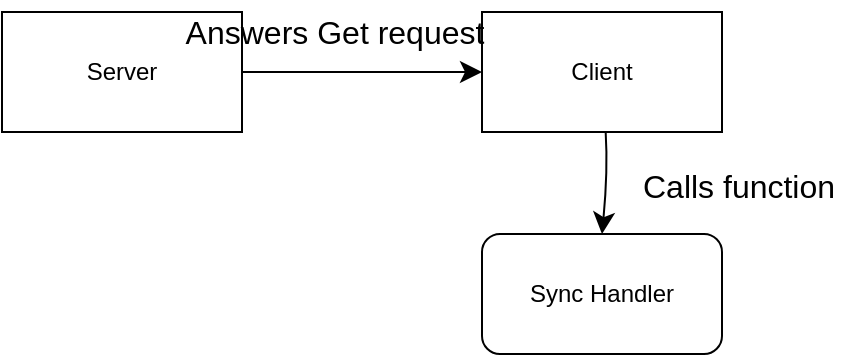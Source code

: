 <mxfile version="23.1.4" type="github">
  <diagram name="Page-1" id="FWx31onQmwrhhwl4XQma">
    <mxGraphModel dx="2074" dy="809" grid="0" gridSize="10" guides="1" tooltips="1" connect="1" arrows="1" fold="1" page="0" pageScale="1" pageWidth="850" pageHeight="1100" math="0" shadow="0">
      <root>
        <mxCell id="0" />
        <mxCell id="1" parent="0" />
        <mxCell id="OTCzj-lAU1-DTKoyd4P--3" value="" style="edgeStyle=none;curved=1;rounded=0;orthogonalLoop=1;jettySize=auto;html=1;fontSize=12;startSize=8;endSize=8;" edge="1" parent="1" source="OTCzj-lAU1-DTKoyd4P--1" target="OTCzj-lAU1-DTKoyd4P--2">
          <mxGeometry relative="1" as="geometry" />
        </mxCell>
        <mxCell id="OTCzj-lAU1-DTKoyd4P--1" value="Server" style="rounded=0;whiteSpace=wrap;html=1;" vertex="1" parent="1">
          <mxGeometry x="-42" y="167" width="120" height="60" as="geometry" />
        </mxCell>
        <mxCell id="OTCzj-lAU1-DTKoyd4P--6" value="" style="edgeStyle=none;curved=1;rounded=0;orthogonalLoop=1;jettySize=auto;html=1;fontSize=12;startSize=8;endSize=8;entryX=0.5;entryY=0;entryDx=0;entryDy=0;" edge="1" parent="1" source="OTCzj-lAU1-DTKoyd4P--2" target="OTCzj-lAU1-DTKoyd4P--7">
          <mxGeometry relative="1" as="geometry">
            <mxPoint x="258" y="347" as="targetPoint" />
            <Array as="points">
              <mxPoint x="261" y="246" />
            </Array>
          </mxGeometry>
        </mxCell>
        <mxCell id="OTCzj-lAU1-DTKoyd4P--2" value="Client" style="rounded=0;whiteSpace=wrap;html=1;" vertex="1" parent="1">
          <mxGeometry x="198" y="167" width="120" height="60" as="geometry" />
        </mxCell>
        <mxCell id="OTCzj-lAU1-DTKoyd4P--4" value="Answers Get request" style="text;html=1;align=center;verticalAlign=middle;resizable=0;points=[];autosize=1;strokeColor=none;fillColor=none;;fontSize=16;" vertex="1" parent="1">
          <mxGeometry x="40.5" y="161.5" width="167" height="31" as="geometry" />
        </mxCell>
        <mxCell id="OTCzj-lAU1-DTKoyd4P--7" value="Sync Handler" style="rounded=1;whiteSpace=wrap;html=1;" vertex="1" parent="1">
          <mxGeometry x="198" y="278" width="120" height="60" as="geometry" />
        </mxCell>
        <mxCell id="OTCzj-lAU1-DTKoyd4P--8" value="Calls function" style="text;html=1;align=center;verticalAlign=middle;resizable=0;points=[];autosize=1;strokeColor=none;fillColor=none;;fontSize=16;" vertex="1" parent="1">
          <mxGeometry x="269" y="238" width="114" height="31" as="geometry" />
        </mxCell>
      </root>
    </mxGraphModel>
  </diagram>
</mxfile>

